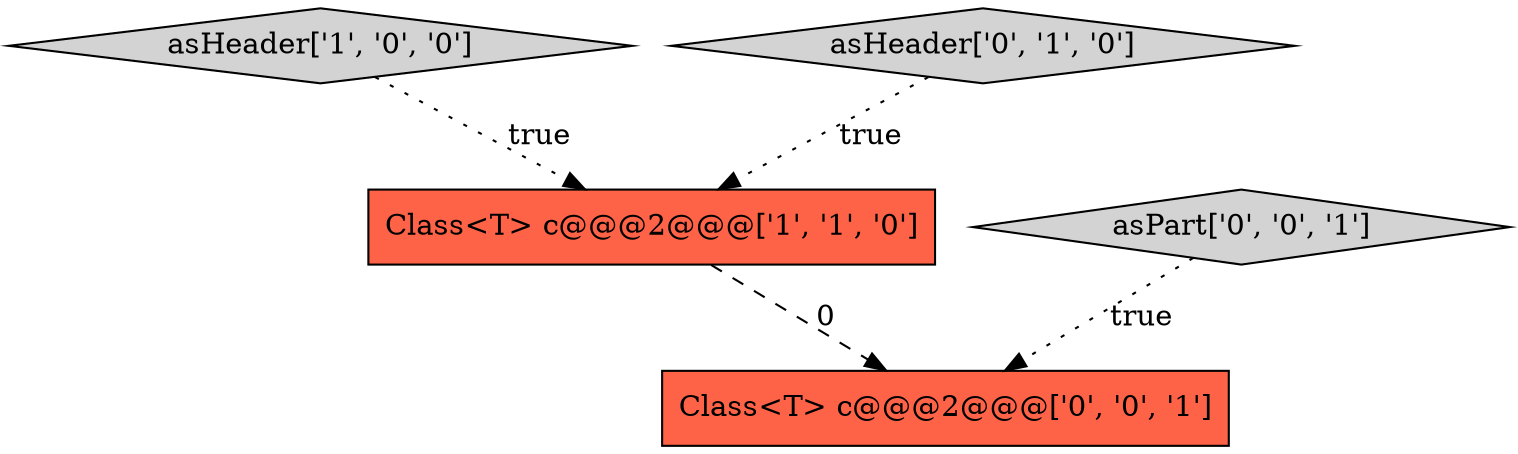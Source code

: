 digraph {
1 [style = filled, label = "asHeader['1', '0', '0']", fillcolor = lightgray, shape = diamond image = "AAA0AAABBB1BBB"];
0 [style = filled, label = "Class<T> c@@@2@@@['1', '1', '0']", fillcolor = tomato, shape = box image = "AAA0AAABBB1BBB"];
3 [style = filled, label = "asPart['0', '0', '1']", fillcolor = lightgray, shape = diamond image = "AAA0AAABBB3BBB"];
4 [style = filled, label = "Class<T> c@@@2@@@['0', '0', '1']", fillcolor = tomato, shape = box image = "AAA0AAABBB3BBB"];
2 [style = filled, label = "asHeader['0', '1', '0']", fillcolor = lightgray, shape = diamond image = "AAA0AAABBB2BBB"];
2->0 [style = dotted, label="true"];
0->4 [style = dashed, label="0"];
3->4 [style = dotted, label="true"];
1->0 [style = dotted, label="true"];
}
